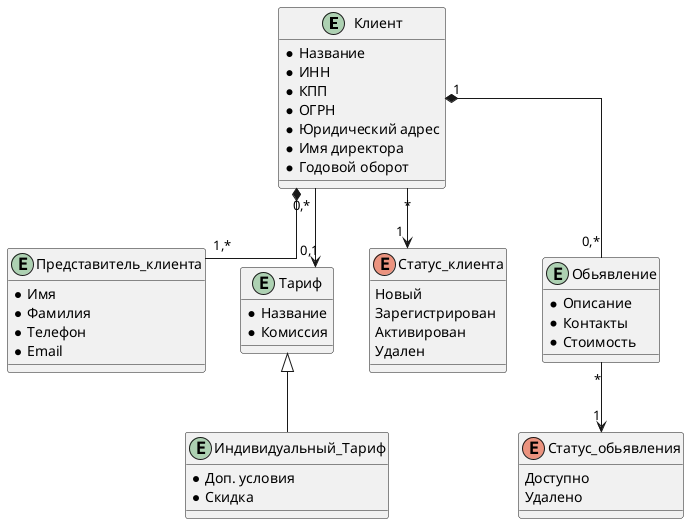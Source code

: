 @startuml

skinparam linetype ortho

Entity Клиент {
  *Название
  *ИНН
  *КПП
  *ОГРН
  *Юридический адрес
  *Имя директора
  *Годовой оборот
}

Entity Представитель_клиента {
  *Имя
  *Фамилия
  *Телефон
  *Email
}

Entity Тариф {
  *Название
  *Комиссия
}

Entity Индивидуальный_Тариф {
  *Доп. условия
  *Скидка
}

Enum Статус_клиента{
  Новый
  Зарегистрирован
  Активирован
  Удален
}

Entity Обьявление {
  *Описание
  *Контакты
  *Стоимость
}

Enum Статус_обьявления {
  Доступно
  Удалено
}


Клиент *--"1,*" Представитель_клиента
Клиент "0,*" --> "0,1" Тариф
Клиент "*" --> "1" Статус_клиента
Клиент "1"*--"0,*" Обьявление

Тариф ^-- Индивидуальный_Тариф
Обьявление "*" --> "1" Статус_обьявления


@enduml
